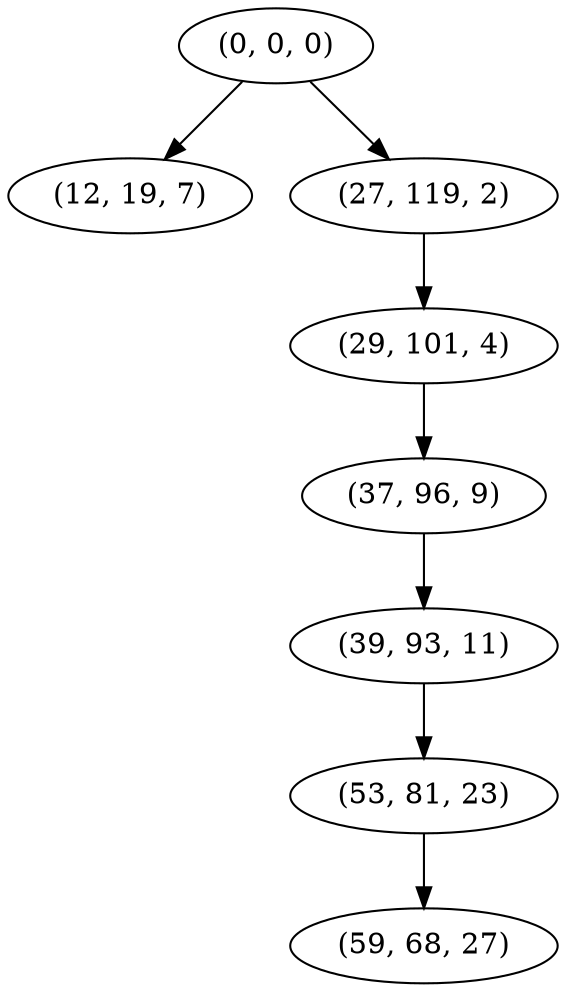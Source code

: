 digraph tree {
    "(0, 0, 0)";
    "(12, 19, 7)";
    "(27, 119, 2)";
    "(29, 101, 4)";
    "(37, 96, 9)";
    "(39, 93, 11)";
    "(53, 81, 23)";
    "(59, 68, 27)";
    "(0, 0, 0)" -> "(12, 19, 7)";
    "(0, 0, 0)" -> "(27, 119, 2)";
    "(27, 119, 2)" -> "(29, 101, 4)";
    "(29, 101, 4)" -> "(37, 96, 9)";
    "(37, 96, 9)" -> "(39, 93, 11)";
    "(39, 93, 11)" -> "(53, 81, 23)";
    "(53, 81, 23)" -> "(59, 68, 27)";
}
